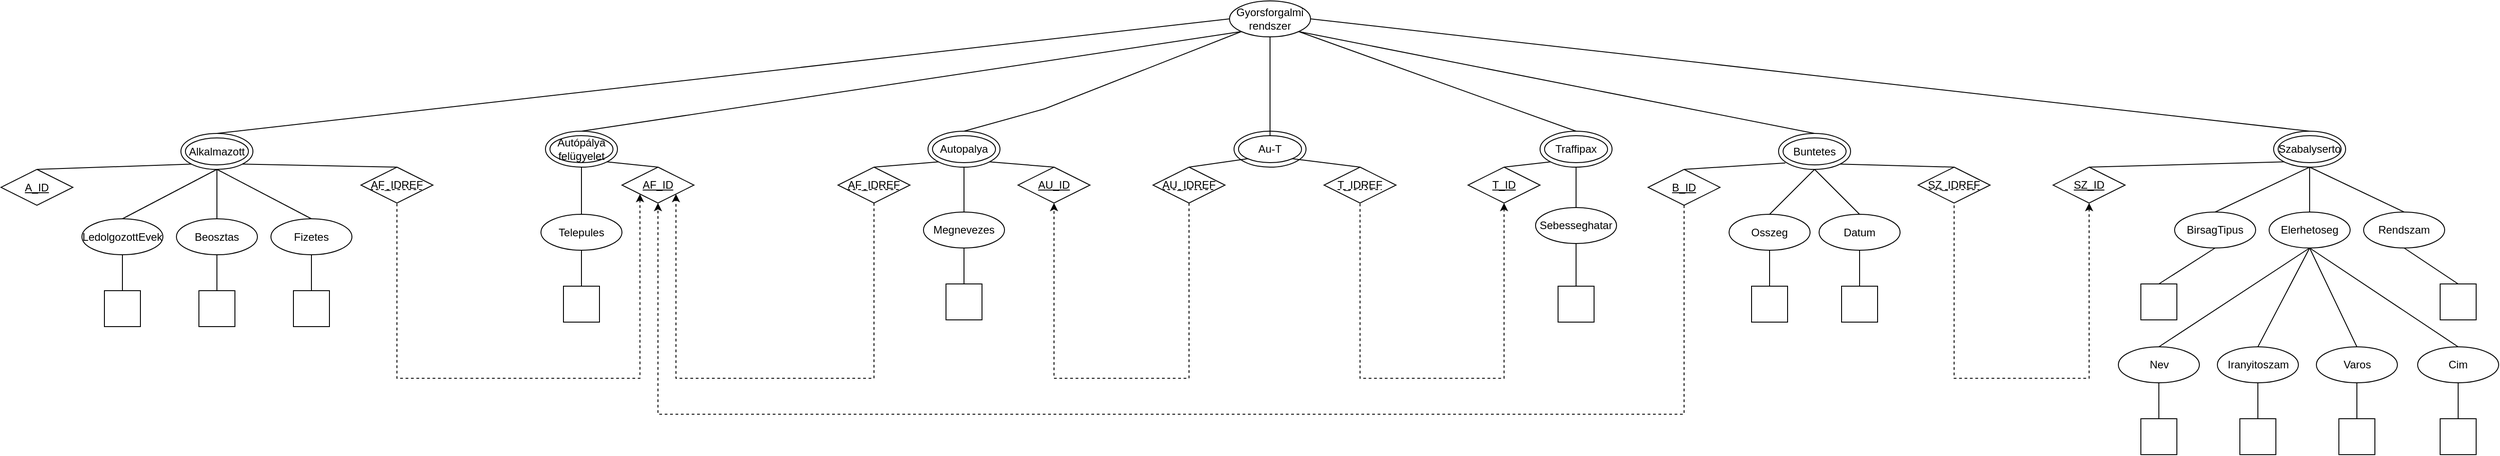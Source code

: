 <mxfile version="20.5.3" type="device"><diagram id="prjqHlVr-ai80oTajLlX" name="1 oldal"><mxGraphModel dx="1296" dy="675" grid="1" gridSize="10" guides="1" tooltips="1" connect="1" arrows="1" fold="1" page="1" pageScale="1" pageWidth="3000" pageHeight="1500" math="0" shadow="0"><root><mxCell id="0"/><mxCell id="1" parent="0"/><mxCell id="zEytXKDiiqRh7xIFr9XD-1" value="Gyorsforgalmi rendszer" style="ellipse;whiteSpace=wrap;html=1;" parent="1" vertex="1"><mxGeometry x="1465" y="20" width="90" height="40" as="geometry"/></mxCell><mxCell id="zEytXKDiiqRh7xIFr9XD-2" value="" style="ellipse;whiteSpace=wrap;html=1;" parent="1" vertex="1"><mxGeometry x="705" y="165" width="80" height="40" as="geometry"/></mxCell><mxCell id="zEytXKDiiqRh7xIFr9XD-3" value="" style="ellipse;whiteSpace=wrap;html=1;" parent="1" vertex="1"><mxGeometry x="1130" y="165" width="80" height="40" as="geometry"/></mxCell><mxCell id="zEytXKDiiqRh7xIFr9XD-4" value="" style="ellipse;whiteSpace=wrap;html=1;" parent="1" vertex="1"><mxGeometry x="1810" y="165" width="80" height="40" as="geometry"/></mxCell><mxCell id="zEytXKDiiqRh7xIFr9XD-5" value="" style="ellipse;whiteSpace=wrap;html=1;" parent="1" vertex="1"><mxGeometry x="2075" y="167.5" width="80" height="40" as="geometry"/></mxCell><mxCell id="zEytXKDiiqRh7xIFr9XD-6" value="" style="ellipse;whiteSpace=wrap;html=1;" parent="1" vertex="1"><mxGeometry x="2625" y="165" width="80" height="40" as="geometry"/></mxCell><mxCell id="zEytXKDiiqRh7xIFr9XD-7" value="" style="ellipse;whiteSpace=wrap;html=1;" parent="1" vertex="1"><mxGeometry x="300" y="167.5" width="80" height="40" as="geometry"/></mxCell><mxCell id="zEytXKDiiqRh7xIFr9XD-8" value="" style="endArrow=none;html=1;rounded=0;entryX=0;entryY=1;entryDx=0;entryDy=0;exitX=0.5;exitY=0;exitDx=0;exitDy=0;" parent="1" source="zEytXKDiiqRh7xIFr9XD-2" target="zEytXKDiiqRh7xIFr9XD-1" edge="1"><mxGeometry width="50" height="50" relative="1" as="geometry"><mxPoint x="1565" y="250" as="sourcePoint"/><mxPoint x="1615" y="200" as="targetPoint"/></mxGeometry></mxCell><mxCell id="zEytXKDiiqRh7xIFr9XD-9" value="" style="endArrow=none;html=1;rounded=0;entryX=0;entryY=1;entryDx=0;entryDy=0;exitX=0.5;exitY=0;exitDx=0;exitDy=0;" parent="1" source="zEytXKDiiqRh7xIFr9XD-3" target="zEytXKDiiqRh7xIFr9XD-1" edge="1"><mxGeometry width="50" height="50" relative="1" as="geometry"><mxPoint x="1020" y="170" as="sourcePoint"/><mxPoint x="1475" y="50.0" as="targetPoint"/><Array as="points"><mxPoint x="1260" y="140"/></Array></mxGeometry></mxCell><mxCell id="zEytXKDiiqRh7xIFr9XD-10" value="" style="endArrow=none;html=1;rounded=0;entryX=1;entryY=1;entryDx=0;entryDy=0;exitX=0.5;exitY=0;exitDx=0;exitDy=0;" parent="1" source="zEytXKDiiqRh7xIFr9XD-4" target="zEytXKDiiqRh7xIFr9XD-1" edge="1"><mxGeometry width="50" height="50" relative="1" as="geometry"><mxPoint x="1220" y="170" as="sourcePoint"/><mxPoint x="1520" y="70.0" as="targetPoint"/></mxGeometry></mxCell><mxCell id="zEytXKDiiqRh7xIFr9XD-11" value="" style="endArrow=none;html=1;rounded=0;exitX=0.5;exitY=0;exitDx=0;exitDy=0;entryX=1;entryY=1;entryDx=0;entryDy=0;" parent="1" source="zEytXKDiiqRh7xIFr9XD-5" target="zEytXKDiiqRh7xIFr9XD-1" edge="1"><mxGeometry width="50" height="50" relative="1" as="geometry"><mxPoint x="1420" y="170" as="sourcePoint"/><mxPoint x="1510" y="60" as="targetPoint"/></mxGeometry></mxCell><mxCell id="zEytXKDiiqRh7xIFr9XD-12" value="" style="endArrow=none;html=1;rounded=0;entryX=1;entryY=0.5;entryDx=0;entryDy=0;exitX=0.5;exitY=0;exitDx=0;exitDy=0;" parent="1" source="zEytXKDiiqRh7xIFr9XD-6" target="zEytXKDiiqRh7xIFr9XD-1" edge="1"><mxGeometry width="50" height="50" relative="1" as="geometry"><mxPoint x="1220" y="170" as="sourcePoint"/><mxPoint x="1488.18" y="64.142" as="targetPoint"/></mxGeometry></mxCell><mxCell id="zEytXKDiiqRh7xIFr9XD-13" value="" style="endArrow=none;html=1;rounded=0;entryX=0;entryY=0.5;entryDx=0;entryDy=0;exitX=0.5;exitY=0;exitDx=0;exitDy=0;" parent="1" source="zEytXKDiiqRh7xIFr9XD-7" target="zEytXKDiiqRh7xIFr9XD-1" edge="1"><mxGeometry width="50" height="50" relative="1" as="geometry"><mxPoint x="1020" y="170" as="sourcePoint"/><mxPoint x="1475" y="50.0" as="targetPoint"/></mxGeometry></mxCell><mxCell id="zEytXKDiiqRh7xIFr9XD-15" value="Autópálya felügyelet" style="ellipse;whiteSpace=wrap;html=1;" parent="1" vertex="1"><mxGeometry x="710" y="170" width="70" height="30" as="geometry"/></mxCell><mxCell id="zEytXKDiiqRh7xIFr9XD-16" value="Autopalya" style="ellipse;whiteSpace=wrap;html=1;" parent="1" vertex="1"><mxGeometry x="1135" y="170" width="70" height="30" as="geometry"/></mxCell><mxCell id="zEytXKDiiqRh7xIFr9XD-18" value="Traffipax" style="ellipse;whiteSpace=wrap;html=1;" parent="1" vertex="1"><mxGeometry x="1815" y="170" width="70" height="30" as="geometry"/></mxCell><mxCell id="zEytXKDiiqRh7xIFr9XD-19" value="Buntetes" style="ellipse;whiteSpace=wrap;html=1;" parent="1" vertex="1"><mxGeometry x="2080" y="172.5" width="70" height="30" as="geometry"/></mxCell><mxCell id="zEytXKDiiqRh7xIFr9XD-20" value="Szabalyserto" style="ellipse;whiteSpace=wrap;html=1;" parent="1" vertex="1"><mxGeometry x="2630" y="170" width="70" height="30" as="geometry"/></mxCell><mxCell id="zEytXKDiiqRh7xIFr9XD-21" value="Alkalmazott" style="ellipse;whiteSpace=wrap;html=1;" parent="1" vertex="1"><mxGeometry x="305" y="172.5" width="70" height="30" as="geometry"/></mxCell><mxCell id="zEytXKDiiqRh7xIFr9XD-22" value="Telepules" style="ellipse;whiteSpace=wrap;html=1;" parent="1" vertex="1"><mxGeometry x="700" y="257.5" width="90" height="40" as="geometry"/></mxCell><mxCell id="zEytXKDiiqRh7xIFr9XD-23" value="AF_ID" style="rhombus;whiteSpace=wrap;html=1;fixDash=0;container=0;dropTarget=0;collapsible=0;backgroundOutline=0;rounded=0;fontStyle=4" parent="1" vertex="1"><mxGeometry x="790" y="205" width="80" height="40" as="geometry"/></mxCell><mxCell id="zEytXKDiiqRh7xIFr9XD-27" value="BirsagTipus" style="ellipse;whiteSpace=wrap;html=1;" parent="1" vertex="1"><mxGeometry x="2515" y="255" width="90" height="40" as="geometry"/></mxCell><mxCell id="zEytXKDiiqRh7xIFr9XD-28" value="Sebesseghatar" style="ellipse;whiteSpace=wrap;html=1;" parent="1" vertex="1"><mxGeometry x="1805" y="250" width="90" height="40" as="geometry"/></mxCell><mxCell id="zEytXKDiiqRh7xIFr9XD-29" value="Megnevezes" style="ellipse;whiteSpace=wrap;html=1;" parent="1" vertex="1"><mxGeometry x="1125" y="255" width="90" height="40" as="geometry"/></mxCell><mxCell id="zEytXKDiiqRh7xIFr9XD-31" value="A_ID" style="rhombus;whiteSpace=wrap;html=1;fontStyle=4" parent="1" vertex="1"><mxGeometry x="100" y="207.5" width="80" height="40" as="geometry"/></mxCell><mxCell id="zEytXKDiiqRh7xIFr9XD-32" value="SZ_ID" style="rhombus;whiteSpace=wrap;html=1;fontStyle=4" parent="1" vertex="1"><mxGeometry x="2380" y="205" width="80" height="40" as="geometry"/></mxCell><mxCell id="zEytXKDiiqRh7xIFr9XD-33" value="B_ID" style="rhombus;whiteSpace=wrap;html=1;fontStyle=4" parent="1" vertex="1"><mxGeometry x="1930" y="207.5" width="80" height="40" as="geometry"/></mxCell><mxCell id="zEytXKDiiqRh7xIFr9XD-34" value="T_ID" style="rhombus;whiteSpace=wrap;html=1;fontStyle=4" parent="1" vertex="1"><mxGeometry x="1730" y="205" width="80" height="40" as="geometry"/></mxCell><mxCell id="zEytXKDiiqRh7xIFr9XD-35" value="AU_ID" style="rhombus;whiteSpace=wrap;html=1;fontStyle=4" parent="1" vertex="1"><mxGeometry x="1230" y="205" width="80" height="40" as="geometry"/></mxCell><mxCell id="zEytXKDiiqRh7xIFr9XD-37" value="SZ_IDREF" style="rhombus;whiteSpace=wrap;html=1;fontStyle=0" parent="1" vertex="1"><mxGeometry x="2230" y="205" width="80" height="40" as="geometry"/></mxCell><mxCell id="z7z7XxIl7QYptGjp105H-1" value="AF_IDREF" style="rhombus;whiteSpace=wrap;html=1;" parent="1" vertex="1"><mxGeometry x="1030" y="205" width="80" height="40" as="geometry"/></mxCell><mxCell id="z7z7XxIl7QYptGjp105H-3" value="Osszeg" style="ellipse;whiteSpace=wrap;html=1;" parent="1" vertex="1"><mxGeometry x="2020" y="257.5" width="90" height="40" as="geometry"/></mxCell><mxCell id="z7z7XxIl7QYptGjp105H-4" value="Beosztas" style="ellipse;whiteSpace=wrap;html=1;" parent="1" vertex="1"><mxGeometry x="295" y="262.5" width="90" height="40" as="geometry"/></mxCell><mxCell id="z7z7XxIl7QYptGjp105H-5" value="LedolgozottEvek" style="ellipse;whiteSpace=wrap;html=1;" parent="1" vertex="1"><mxGeometry x="190" y="262.5" width="90" height="40" as="geometry"/></mxCell><mxCell id="z7z7XxIl7QYptGjp105H-6" value="Fizetes" style="ellipse;whiteSpace=wrap;html=1;" parent="1" vertex="1"><mxGeometry x="400" y="262.5" width="90" height="40" as="geometry"/></mxCell><mxCell id="z7z7XxIl7QYptGjp105H-7" value="Datum" style="ellipse;whiteSpace=wrap;html=1;" parent="1" vertex="1"><mxGeometry x="2120" y="257.5" width="90" height="40" as="geometry"/></mxCell><mxCell id="z7z7XxIl7QYptGjp105H-8" value="Rendszam" style="ellipse;whiteSpace=wrap;html=1;" parent="1" vertex="1"><mxGeometry x="2725" y="255" width="90" height="40" as="geometry"/></mxCell><mxCell id="z7z7XxIl7QYptGjp105H-9" value="Elerhetoseg" style="ellipse;whiteSpace=wrap;html=1;" parent="1" vertex="1"><mxGeometry x="2620" y="255" width="90" height="40" as="geometry"/></mxCell><mxCell id="z7z7XxIl7QYptGjp105H-10" value="" style="endArrow=none;html=1;rounded=0;comic=0;sketch=0;strokeColor=default;jumpStyle=none;entryX=0.5;entryY=1;entryDx=0;entryDy=0;exitX=0.5;exitY=0;exitDx=0;exitDy=0;" parent="1" source="zEytXKDiiqRh7xIFr9XD-22" target="zEytXKDiiqRh7xIFr9XD-2" edge="1"><mxGeometry width="50" height="50" relative="1" as="geometry"><mxPoint x="1465" y="497.5" as="sourcePoint"/><mxPoint x="1515" y="447.5" as="targetPoint"/></mxGeometry></mxCell><mxCell id="z7z7XxIl7QYptGjp105H-11" value="" style="endArrow=none;html=1;rounded=0;comic=0;sketch=0;strokeColor=default;jumpStyle=none;entryX=0.5;entryY=1;entryDx=0;entryDy=0;exitX=0.5;exitY=0;exitDx=0;exitDy=0;" parent="1" source="zEytXKDiiqRh7xIFr9XD-29" target="zEytXKDiiqRh7xIFr9XD-3" edge="1"><mxGeometry width="50" height="50" relative="1" as="geometry"><mxPoint x="1570" y="495" as="sourcePoint"/><mxPoint x="1620" y="445" as="targetPoint"/></mxGeometry></mxCell><mxCell id="z7z7XxIl7QYptGjp105H-12" value="" style="endArrow=none;html=1;rounded=0;comic=0;sketch=0;strokeColor=default;jumpStyle=none;entryX=0.5;entryY=1;entryDx=0;entryDy=0;exitX=0.5;exitY=0;exitDx=0;exitDy=0;" parent="1" source="zEytXKDiiqRh7xIFr9XD-28" target="zEytXKDiiqRh7xIFr9XD-4" edge="1"><mxGeometry width="50" height="50" relative="1" as="geometry"><mxPoint x="1965" y="490" as="sourcePoint"/><mxPoint x="2015" y="440" as="targetPoint"/></mxGeometry></mxCell><mxCell id="z7z7XxIl7QYptGjp105H-13" value="" style="endArrow=none;html=1;rounded=0;comic=0;sketch=0;strokeColor=default;jumpStyle=none;entryX=0.5;entryY=1;entryDx=0;entryDy=0;exitX=0.5;exitY=0;exitDx=0;exitDy=0;" parent="1" source="z7z7XxIl7QYptGjp105H-3" target="zEytXKDiiqRh7xIFr9XD-5" edge="1"><mxGeometry width="50" height="50" relative="1" as="geometry"><mxPoint x="1925" y="297.5" as="sourcePoint"/><mxPoint x="1920" y="217.5" as="targetPoint"/></mxGeometry></mxCell><mxCell id="z7z7XxIl7QYptGjp105H-14" value="" style="endArrow=none;html=1;rounded=0;comic=0;sketch=0;strokeColor=default;jumpStyle=none;exitX=0.5;exitY=0;exitDx=0;exitDy=0;entryX=0.5;entryY=1;entryDx=0;entryDy=0;" parent="1" source="z7z7XxIl7QYptGjp105H-7" target="zEytXKDiiqRh7xIFr9XD-5" edge="1"><mxGeometry width="50" height="50" relative="1" as="geometry"><mxPoint x="1935" y="307.5" as="sourcePoint"/><mxPoint x="2110" y="257.5" as="targetPoint"/></mxGeometry></mxCell><mxCell id="z7z7XxIl7QYptGjp105H-15" value="" style="endArrow=none;html=1;rounded=0;comic=0;sketch=0;strokeColor=default;jumpStyle=none;exitX=0.5;exitY=0;exitDx=0;exitDy=0;entryX=0.5;entryY=1;entryDx=0;entryDy=0;" parent="1" source="zEytXKDiiqRh7xIFr9XD-27" target="zEytXKDiiqRh7xIFr9XD-6" edge="1"><mxGeometry width="50" height="50" relative="1" as="geometry"><mxPoint x="2410" y="295" as="sourcePoint"/><mxPoint x="2345" y="215" as="targetPoint"/></mxGeometry></mxCell><mxCell id="z7z7XxIl7QYptGjp105H-16" value="" style="endArrow=none;html=1;rounded=0;comic=0;sketch=0;strokeColor=default;jumpStyle=none;exitX=0.5;exitY=0;exitDx=0;exitDy=0;entryX=0.5;entryY=1;entryDx=0;entryDy=0;" parent="1" source="z7z7XxIl7QYptGjp105H-8" target="zEytXKDiiqRh7xIFr9XD-6" edge="1"><mxGeometry width="50" height="50" relative="1" as="geometry"><mxPoint x="2420" y="305" as="sourcePoint"/><mxPoint x="2545" y="245" as="targetPoint"/></mxGeometry></mxCell><mxCell id="z7z7XxIl7QYptGjp105H-17" value="" style="endArrow=none;html=1;rounded=0;comic=0;sketch=0;strokeColor=default;jumpStyle=none;exitX=0.5;exitY=0;exitDx=0;exitDy=0;entryX=0.5;entryY=1;entryDx=0;entryDy=0;" parent="1" source="z7z7XxIl7QYptGjp105H-9" target="zEytXKDiiqRh7xIFr9XD-6" edge="1"><mxGeometry width="50" height="50" relative="1" as="geometry"><mxPoint x="2670" y="295" as="sourcePoint"/><mxPoint x="2545" y="215" as="targetPoint"/></mxGeometry></mxCell><mxCell id="z7z7XxIl7QYptGjp105H-18" value="" style="endArrow=none;html=1;rounded=0;comic=0;sketch=0;strokeColor=default;jumpStyle=none;exitX=0.5;exitY=0;exitDx=0;exitDy=0;entryX=0.5;entryY=1;entryDx=0;entryDy=0;" parent="1" source="z7z7XxIl7QYptGjp105H-4" target="zEytXKDiiqRh7xIFr9XD-7" edge="1"><mxGeometry width="50" height="50" relative="1" as="geometry"><mxPoint x="-185" y="302.5" as="sourcePoint"/><mxPoint x="-160" y="222.5" as="targetPoint"/></mxGeometry></mxCell><mxCell id="z7z7XxIl7QYptGjp105H-19" value="" style="endArrow=none;html=1;rounded=0;comic=0;sketch=0;strokeColor=default;jumpStyle=none;exitX=0.5;exitY=0;exitDx=0;exitDy=0;entryX=0.5;entryY=1;entryDx=0;entryDy=0;" parent="1" source="z7z7XxIl7QYptGjp105H-5" target="zEytXKDiiqRh7xIFr9XD-7" edge="1"><mxGeometry width="50" height="50" relative="1" as="geometry"><mxPoint x="-175" y="312.5" as="sourcePoint"/><mxPoint x="-150" y="232.5" as="targetPoint"/></mxGeometry></mxCell><mxCell id="z7z7XxIl7QYptGjp105H-20" value="" style="endArrow=none;html=1;rounded=0;comic=0;sketch=0;strokeColor=default;jumpStyle=none;exitX=0.5;exitY=0;exitDx=0;exitDy=0;entryX=0.5;entryY=1;entryDx=0;entryDy=0;" parent="1" source="z7z7XxIl7QYptGjp105H-6" target="zEytXKDiiqRh7xIFr9XD-7" edge="1"><mxGeometry width="50" height="50" relative="1" as="geometry"><mxPoint x="-165" y="322.5" as="sourcePoint"/><mxPoint x="370" y="132.5" as="targetPoint"/></mxGeometry></mxCell><mxCell id="z7z7XxIl7QYptGjp105H-21" value="Nev" style="ellipse;whiteSpace=wrap;html=1;" parent="1" vertex="1"><mxGeometry x="2452.5" y="405" width="90" height="40" as="geometry"/></mxCell><mxCell id="z7z7XxIl7QYptGjp105H-22" value="Iranyitoszam" style="ellipse;whiteSpace=wrap;html=1;" parent="1" vertex="1"><mxGeometry x="2562.5" y="405" width="90" height="40" as="geometry"/></mxCell><mxCell id="z7z7XxIl7QYptGjp105H-23" value="Varos" style="ellipse;whiteSpace=wrap;html=1;" parent="1" vertex="1"><mxGeometry x="2672.5" y="405" width="90" height="40" as="geometry"/></mxCell><mxCell id="z7z7XxIl7QYptGjp105H-24" value="Cim" style="ellipse;whiteSpace=wrap;html=1;" parent="1" vertex="1"><mxGeometry x="2785" y="405" width="90" height="40" as="geometry"/></mxCell><mxCell id="z7z7XxIl7QYptGjp105H-25" value="" style="endArrow=none;html=1;rounded=0;comic=0;sketch=0;strokeColor=default;jumpStyle=none;entryX=0.5;entryY=1;entryDx=0;entryDy=0;exitX=0.5;exitY=0;exitDx=0;exitDy=0;" parent="1" source="z7z7XxIl7QYptGjp105H-21" target="z7z7XxIl7QYptGjp105H-9" edge="1"><mxGeometry width="50" height="50" relative="1" as="geometry"><mxPoint x="2115" y="595" as="sourcePoint"/><mxPoint x="2165" y="545" as="targetPoint"/></mxGeometry></mxCell><mxCell id="z7z7XxIl7QYptGjp105H-26" value="" style="endArrow=none;html=1;rounded=0;comic=0;sketch=0;strokeColor=default;jumpStyle=none;exitX=0.5;exitY=0;exitDx=0;exitDy=0;entryX=0.5;entryY=1;entryDx=0;entryDy=0;" parent="1" source="z7z7XxIl7QYptGjp105H-22" target="z7z7XxIl7QYptGjp105H-9" edge="1"><mxGeometry width="50" height="50" relative="1" as="geometry"><mxPoint x="2470" y="545" as="sourcePoint"/><mxPoint x="2685" y="495" as="targetPoint"/></mxGeometry></mxCell><mxCell id="z7z7XxIl7QYptGjp105H-27" value="" style="endArrow=none;html=1;rounded=0;comic=0;sketch=0;strokeColor=default;jumpStyle=none;exitX=0.5;exitY=0;exitDx=0;exitDy=0;entryX=0.5;entryY=1;entryDx=0;entryDy=0;" parent="1" source="z7z7XxIl7QYptGjp105H-23" target="z7z7XxIl7QYptGjp105H-9" edge="1"><mxGeometry width="50" height="50" relative="1" as="geometry"><mxPoint x="2640" y="555" as="sourcePoint"/><mxPoint x="2735" y="435" as="targetPoint"/></mxGeometry></mxCell><mxCell id="z7z7XxIl7QYptGjp105H-28" value="" style="endArrow=none;html=1;rounded=0;comic=0;sketch=0;strokeColor=default;jumpStyle=none;exitX=0.5;exitY=0;exitDx=0;exitDy=0;entryX=0.5;entryY=1;entryDx=0;entryDy=0;" parent="1" source="z7z7XxIl7QYptGjp105H-24" target="z7z7XxIl7QYptGjp105H-9" edge="1"><mxGeometry width="50" height="50" relative="1" as="geometry"><mxPoint x="2850" y="355" as="sourcePoint"/><mxPoint x="2735" y="475" as="targetPoint"/></mxGeometry></mxCell><mxCell id="z7z7XxIl7QYptGjp105H-29" value="" style="endArrow=none;html=1;rounded=0;comic=0;sketch=0;strokeColor=default;jumpStyle=none;exitX=0.5;exitY=0;exitDx=0;exitDy=0;entryX=1;entryY=1;entryDx=0;entryDy=0;" parent="1" source="zEytXKDiiqRh7xIFr9XD-23" target="zEytXKDiiqRh7xIFr9XD-2" edge="1"><mxGeometry width="50" height="50" relative="1" as="geometry"><mxPoint x="910" y="297.5" as="sourcePoint"/><mxPoint x="1015" y="257.5" as="targetPoint"/></mxGeometry></mxCell><mxCell id="z7z7XxIl7QYptGjp105H-30" value="" style="endArrow=none;html=1;rounded=0;comic=0;sketch=0;strokeColor=default;jumpStyle=none;exitX=0.5;exitY=0;exitDx=0;exitDy=0;entryX=1;entryY=1;entryDx=0;entryDy=0;" parent="1" source="zEytXKDiiqRh7xIFr9XD-35" target="zEytXKDiiqRh7xIFr9XD-3" edge="1"><mxGeometry width="50" height="50" relative="1" as="geometry"><mxPoint x="1180" y="225" as="sourcePoint"/><mxPoint x="1140" y="225" as="targetPoint"/></mxGeometry></mxCell><mxCell id="z7z7XxIl7QYptGjp105H-31" value="" style="endArrow=none;html=1;rounded=0;comic=0;sketch=0;strokeColor=default;jumpStyle=none;entryX=0;entryY=1;entryDx=0;entryDy=0;exitX=0.5;exitY=0;exitDx=0;exitDy=0;" parent="1" source="zEytXKDiiqRh7xIFr9XD-34" target="zEytXKDiiqRh7xIFr9XD-4" edge="1"><mxGeometry width="50" height="50" relative="1" as="geometry"><mxPoint x="1815" y="170" as="sourcePoint"/><mxPoint x="1735" y="210" as="targetPoint"/></mxGeometry></mxCell><mxCell id="z7z7XxIl7QYptGjp105H-32" value="" style="endArrow=none;html=1;rounded=0;comic=0;sketch=0;strokeColor=default;jumpStyle=none;exitX=0.5;exitY=0;exitDx=0;exitDy=0;entryX=0.037;entryY=0.931;entryDx=0;entryDy=0;entryPerimeter=0;" parent="1" source="zEytXKDiiqRh7xIFr9XD-33" target="zEytXKDiiqRh7xIFr9XD-19" edge="1"><mxGeometry width="50" height="50" relative="1" as="geometry"><mxPoint x="1580" y="237.5" as="sourcePoint"/><mxPoint x="1730" y="227.5" as="targetPoint"/></mxGeometry></mxCell><mxCell id="z7z7XxIl7QYptGjp105H-33" value="" style="endArrow=none;html=1;rounded=0;comic=0;sketch=0;strokeColor=default;jumpStyle=none;exitX=0.5;exitY=0;exitDx=0;exitDy=0;entryX=0;entryY=1;entryDx=0;entryDy=0;" parent="1" source="zEytXKDiiqRh7xIFr9XD-32" target="zEytXKDiiqRh7xIFr9XD-6" edge="1"><mxGeometry width="50" height="50" relative="1" as="geometry"><mxPoint x="2535" y="205" as="sourcePoint"/><mxPoint x="2345" y="210" as="targetPoint"/></mxGeometry></mxCell><mxCell id="z7z7XxIl7QYptGjp105H-34" value="" style="endArrow=none;html=1;rounded=0;comic=0;sketch=0;strokeColor=default;jumpStyle=none;exitX=0.5;exitY=0;exitDx=0;exitDy=0;entryX=0;entryY=1;entryDx=0;entryDy=0;" parent="1" source="zEytXKDiiqRh7xIFr9XD-31" target="zEytXKDiiqRh7xIFr9XD-7" edge="1"><mxGeometry width="50" height="50" relative="1" as="geometry"><mxPoint x="270" y="222.5" as="sourcePoint"/><mxPoint x="150" y="222.5" as="targetPoint"/></mxGeometry></mxCell><mxCell id="z7z7XxIl7QYptGjp105H-37" value="AF_IDREF" style="rhombus;whiteSpace=wrap;html=1;" parent="1" vertex="1"><mxGeometry x="500" y="205" width="80" height="40" as="geometry"/></mxCell><mxCell id="z7z7XxIl7QYptGjp105H-39" value="" style="endArrow=none;html=1;rounded=0;comic=0;sketch=0;strokeColor=default;jumpStyle=none;entryX=0.5;entryY=0;entryDx=0;entryDy=0;exitX=0;exitY=1;exitDx=0;exitDy=0;" parent="1" source="zEytXKDiiqRh7xIFr9XD-3" target="z7z7XxIl7QYptGjp105H-1" edge="1"><mxGeometry width="50" height="50" relative="1" as="geometry"><mxPoint x="1150" y="225" as="sourcePoint"/><mxPoint x="1180" y="215" as="targetPoint"/></mxGeometry></mxCell><mxCell id="z7z7XxIl7QYptGjp105H-40" value="" style="endArrow=none;html=1;rounded=0;comic=0;sketch=0;strokeColor=default;jumpStyle=none;entryX=1;entryY=1;entryDx=0;entryDy=0;exitX=0.5;exitY=0;exitDx=0;exitDy=0;" parent="1" source="z7z7XxIl7QYptGjp105H-37" target="zEytXKDiiqRh7xIFr9XD-7" edge="1"><mxGeometry width="50" height="50" relative="1" as="geometry"><mxPoint x="390" y="362.5" as="sourcePoint"/><mxPoint x="-770" y="372.5" as="targetPoint"/></mxGeometry></mxCell><mxCell id="z7z7XxIl7QYptGjp105H-41" value="" style="endArrow=none;html=1;rounded=0;comic=0;sketch=0;strokeColor=default;jumpStyle=none;exitX=1;exitY=1;exitDx=0;exitDy=0;entryX=0.5;entryY=0;entryDx=0;entryDy=0;" parent="1" source="zEytXKDiiqRh7xIFr9XD-5" target="zEytXKDiiqRh7xIFr9XD-37" edge="1"><mxGeometry width="50" height="50" relative="1" as="geometry"><mxPoint x="2025" y="217.5" as="sourcePoint"/><mxPoint x="2125" y="217.5" as="targetPoint"/></mxGeometry></mxCell><mxCell id="z7z7XxIl7QYptGjp105H-43" value="" style="endArrow=none;dashed=1;html=1;rounded=0;comic=0;sketch=0;strokeColor=default;jumpStyle=none;entryX=0.5;entryY=1;entryDx=0;entryDy=0;exitX=0.5;exitY=1;exitDx=0;exitDy=0;startArrow=classic;startFill=1;" parent="1" source="zEytXKDiiqRh7xIFr9XD-32" target="zEytXKDiiqRh7xIFr9XD-37" edge="1"><mxGeometry width="50" height="50" relative="1" as="geometry"><mxPoint x="2535" y="265" as="sourcePoint"/><mxPoint x="2370" y="225" as="targetPoint"/><Array as="points"><mxPoint x="2420" y="440"/><mxPoint x="2270" y="440"/></Array></mxGeometry></mxCell><mxCell id="z7z7XxIl7QYptGjp105H-44" value="" style="endArrow=classic;dashed=1;html=1;rounded=0;comic=0;sketch=0;strokeColor=default;jumpStyle=none;entryX=1;entryY=1;entryDx=0;entryDy=0;exitX=0.5;exitY=1;exitDx=0;exitDy=0;startArrow=none;startFill=0;endFill=1;" parent="1" source="z7z7XxIl7QYptGjp105H-1" target="zEytXKDiiqRh7xIFr9XD-23" edge="1"><mxGeometry width="50" height="50" relative="1" as="geometry"><mxPoint x="930" y="227.5" as="sourcePoint"/><mxPoint x="820" y="246.5" as="targetPoint"/><Array as="points"><mxPoint x="1070" y="440"/><mxPoint x="850" y="440"/></Array></mxGeometry></mxCell><mxCell id="z7z7XxIl7QYptGjp105H-52" value="" style="endArrow=none;dashed=1;html=1;strokeWidth=1;rounded=0;comic=0;sketch=0;strokeColor=default;jumpStyle=none;entryX=0.5;entryY=1;entryDx=0;entryDy=0;exitX=0;exitY=1;exitDx=0;exitDy=0;endFill=0;startArrow=classic;startFill=1;" parent="1" source="zEytXKDiiqRh7xIFr9XD-23" target="z7z7XxIl7QYptGjp105H-37" edge="1"><mxGeometry width="50" height="50" relative="1" as="geometry"><mxPoint x="900" y="275" as="sourcePoint"/><mxPoint x="1390" y="185" as="targetPoint"/><Array as="points"><mxPoint x="810" y="440"/><mxPoint x="540" y="440"/></Array></mxGeometry></mxCell><mxCell id="amMqIDS0P1vPropL2zE_-1" value="" style="endArrow=none;html=1;rounded=0;entryX=0.5;entryY=1;entryDx=0;entryDy=0;exitX=0.5;exitY=0;exitDx=0;exitDy=0;" parent="1" source="amMqIDS0P1vPropL2zE_-2" target="z7z7XxIl7QYptGjp105H-5" edge="1"><mxGeometry width="50" height="50" relative="1" as="geometry"><mxPoint x="210" y="322.5" as="sourcePoint"/><mxPoint x="240" y="312.5" as="targetPoint"/></mxGeometry></mxCell><mxCell id="amMqIDS0P1vPropL2zE_-2" value="" style="whiteSpace=wrap;html=1;aspect=fixed;" parent="1" vertex="1"><mxGeometry x="215" y="342.5" width="40" height="40" as="geometry"/></mxCell><mxCell id="amMqIDS0P1vPropL2zE_-5" value="" style="endArrow=none;html=1;rounded=0;entryX=0.5;entryY=1;entryDx=0;entryDy=0;exitX=0.5;exitY=0;exitDx=0;exitDy=0;" parent="1" source="amMqIDS0P1vPropL2zE_-6" edge="1"><mxGeometry width="50" height="50" relative="1" as="geometry"><mxPoint x="315" y="322.5" as="sourcePoint"/><mxPoint x="340" y="302.5" as="targetPoint"/></mxGeometry></mxCell><mxCell id="amMqIDS0P1vPropL2zE_-6" value="" style="whiteSpace=wrap;html=1;aspect=fixed;" parent="1" vertex="1"><mxGeometry x="320" y="342.5" width="40" height="40" as="geometry"/></mxCell><mxCell id="amMqIDS0P1vPropL2zE_-7" value="" style="endArrow=none;html=1;rounded=0;entryX=0.5;entryY=1;entryDx=0;entryDy=0;exitX=0.5;exitY=0;exitDx=0;exitDy=0;" parent="1" source="amMqIDS0P1vPropL2zE_-8" target="z7z7XxIl7QYptGjp105H-6" edge="1"><mxGeometry width="50" height="50" relative="1" as="geometry"><mxPoint x="415" y="332.5" as="sourcePoint"/><mxPoint x="440" y="312.5" as="targetPoint"/></mxGeometry></mxCell><mxCell id="amMqIDS0P1vPropL2zE_-8" value="" style="whiteSpace=wrap;html=1;aspect=fixed;" parent="1" vertex="1"><mxGeometry x="425" y="342.5" width="40" height="40" as="geometry"/></mxCell><mxCell id="amMqIDS0P1vPropL2zE_-9" value="" style="endArrow=none;html=1;rounded=0;entryX=0.5;entryY=1;entryDx=0;entryDy=0;exitX=0.5;exitY=0;exitDx=0;exitDy=0;" parent="1" source="amMqIDS0P1vPropL2zE_-10" target="zEytXKDiiqRh7xIFr9XD-22" edge="1"><mxGeometry width="50" height="50" relative="1" as="geometry"><mxPoint x="715" y="337.5" as="sourcePoint"/><mxPoint x="740" y="317.5" as="targetPoint"/></mxGeometry></mxCell><mxCell id="amMqIDS0P1vPropL2zE_-10" value="" style="whiteSpace=wrap;html=1;aspect=fixed;" parent="1" vertex="1"><mxGeometry x="725" y="337.5" width="40" height="40" as="geometry"/></mxCell><mxCell id="amMqIDS0P1vPropL2zE_-11" value="" style="endArrow=none;html=1;rounded=0;entryX=0.5;entryY=1;entryDx=0;entryDy=0;exitX=0.5;exitY=0;exitDx=0;exitDy=0;" parent="1" source="amMqIDS0P1vPropL2zE_-12" target="zEytXKDiiqRh7xIFr9XD-29" edge="1"><mxGeometry width="50" height="50" relative="1" as="geometry"><mxPoint x="1055" y="355" as="sourcePoint"/><mxPoint x="1080" y="335" as="targetPoint"/></mxGeometry></mxCell><mxCell id="amMqIDS0P1vPropL2zE_-12" value="" style="whiteSpace=wrap;html=1;aspect=fixed;" parent="1" vertex="1"><mxGeometry x="1150" y="335" width="40" height="40" as="geometry"/></mxCell><mxCell id="amMqIDS0P1vPropL2zE_-15" value="" style="endArrow=none;html=1;rounded=0;entryX=0.5;entryY=1;entryDx=0;entryDy=0;exitX=0.5;exitY=0;exitDx=0;exitDy=0;" parent="1" source="amMqIDS0P1vPropL2zE_-16" target="zEytXKDiiqRh7xIFr9XD-28" edge="1"><mxGeometry width="50" height="50" relative="1" as="geometry"><mxPoint x="1840" y="407.5" as="sourcePoint"/><mxPoint x="1865" y="387.5" as="targetPoint"/></mxGeometry></mxCell><mxCell id="amMqIDS0P1vPropL2zE_-16" value="" style="whiteSpace=wrap;html=1;aspect=fixed;" parent="1" vertex="1"><mxGeometry x="1830" y="337.5" width="40" height="40" as="geometry"/></mxCell><mxCell id="amMqIDS0P1vPropL2zE_-17" value="" style="endArrow=none;html=1;rounded=0;entryX=0.5;entryY=1;entryDx=0;entryDy=0;exitX=0.5;exitY=0;exitDx=0;exitDy=0;" parent="1" source="amMqIDS0P1vPropL2zE_-18" target="z7z7XxIl7QYptGjp105H-3" edge="1"><mxGeometry width="50" height="50" relative="1" as="geometry"><mxPoint x="2015" y="357.5" as="sourcePoint"/><mxPoint x="2040" y="337.5" as="targetPoint"/></mxGeometry></mxCell><mxCell id="amMqIDS0P1vPropL2zE_-18" value="" style="whiteSpace=wrap;html=1;aspect=fixed;" parent="1" vertex="1"><mxGeometry x="2045" y="337.5" width="40" height="40" as="geometry"/></mxCell><mxCell id="amMqIDS0P1vPropL2zE_-19" value="" style="endArrow=none;html=1;rounded=0;entryX=0.5;entryY=1;entryDx=0;entryDy=0;exitX=0.5;exitY=0;exitDx=0;exitDy=0;" parent="1" source="amMqIDS0P1vPropL2zE_-20" target="z7z7XxIl7QYptGjp105H-7" edge="1"><mxGeometry width="50" height="50" relative="1" as="geometry"><mxPoint x="2140" y="347.5" as="sourcePoint"/><mxPoint x="2165" y="327.5" as="targetPoint"/></mxGeometry></mxCell><mxCell id="amMqIDS0P1vPropL2zE_-20" value="" style="whiteSpace=wrap;html=1;aspect=fixed;" parent="1" vertex="1"><mxGeometry x="2145" y="337.5" width="40" height="40" as="geometry"/></mxCell><mxCell id="amMqIDS0P1vPropL2zE_-21" value="" style="endArrow=none;html=1;rounded=0;entryX=0.5;entryY=1;entryDx=0;entryDy=0;exitX=0.5;exitY=0;exitDx=0;exitDy=0;" parent="1" source="amMqIDS0P1vPropL2zE_-22" target="z7z7XxIl7QYptGjp105H-21" edge="1"><mxGeometry width="50" height="50" relative="1" as="geometry"><mxPoint x="2460" y="465" as="sourcePoint"/><mxPoint x="2485" y="445" as="targetPoint"/></mxGeometry></mxCell><mxCell id="amMqIDS0P1vPropL2zE_-22" value="" style="whiteSpace=wrap;html=1;aspect=fixed;" parent="1" vertex="1"><mxGeometry x="2477.5" y="485" width="40" height="40" as="geometry"/></mxCell><mxCell id="amMqIDS0P1vPropL2zE_-23" value="" style="endArrow=none;html=1;rounded=0;entryX=0.5;entryY=1;entryDx=0;entryDy=0;exitX=0.5;exitY=0;exitDx=0;exitDy=0;" parent="1" source="amMqIDS0P1vPropL2zE_-24" target="z7z7XxIl7QYptGjp105H-22" edge="1"><mxGeometry width="50" height="50" relative="1" as="geometry"><mxPoint x="2585" y="465" as="sourcePoint"/><mxPoint x="2610" y="445" as="targetPoint"/></mxGeometry></mxCell><mxCell id="amMqIDS0P1vPropL2zE_-24" value="" style="whiteSpace=wrap;html=1;aspect=fixed;" parent="1" vertex="1"><mxGeometry x="2587.5" y="485" width="40" height="40" as="geometry"/></mxCell><mxCell id="amMqIDS0P1vPropL2zE_-25" value="" style="endArrow=none;html=1;rounded=0;entryX=0.5;entryY=1;entryDx=0;entryDy=0;exitX=0.5;exitY=0;exitDx=0;exitDy=0;" parent="1" source="amMqIDS0P1vPropL2zE_-26" target="z7z7XxIl7QYptGjp105H-23" edge="1"><mxGeometry width="50" height="50" relative="1" as="geometry"><mxPoint x="2720" y="455" as="sourcePoint"/><mxPoint x="2745" y="435" as="targetPoint"/></mxGeometry></mxCell><mxCell id="amMqIDS0P1vPropL2zE_-26" value="" style="whiteSpace=wrap;html=1;aspect=fixed;" parent="1" vertex="1"><mxGeometry x="2697.5" y="485" width="40" height="40" as="geometry"/></mxCell><mxCell id="amMqIDS0P1vPropL2zE_-27" value="" style="endArrow=none;html=1;rounded=0;entryX=0.5;entryY=1;entryDx=0;entryDy=0;exitX=0.5;exitY=0;exitDx=0;exitDy=0;" parent="1" source="amMqIDS0P1vPropL2zE_-28" target="z7z7XxIl7QYptGjp105H-24" edge="1"><mxGeometry width="50" height="50" relative="1" as="geometry"><mxPoint x="2840" y="445" as="sourcePoint"/><mxPoint x="2865" y="425" as="targetPoint"/></mxGeometry></mxCell><mxCell id="amMqIDS0P1vPropL2zE_-28" value="" style="whiteSpace=wrap;html=1;aspect=fixed;" parent="1" vertex="1"><mxGeometry x="2810" y="485" width="40" height="40" as="geometry"/></mxCell><mxCell id="amMqIDS0P1vPropL2zE_-33" value="" style="endArrow=none;html=1;rounded=0;entryX=0.5;entryY=1;entryDx=0;entryDy=0;exitX=0.5;exitY=0;exitDx=0;exitDy=0;" parent="1" source="amMqIDS0P1vPropL2zE_-34" target="zEytXKDiiqRh7xIFr9XD-27" edge="1"><mxGeometry width="50" height="50" relative="1" as="geometry"><mxPoint x="2525" y="385" as="sourcePoint"/><mxPoint x="2575" y="325" as="targetPoint"/></mxGeometry></mxCell><mxCell id="amMqIDS0P1vPropL2zE_-34" value="" style="whiteSpace=wrap;html=1;aspect=fixed;" parent="1" vertex="1"><mxGeometry x="2477.5" y="335" width="40" height="40" as="geometry"/></mxCell><mxCell id="amMqIDS0P1vPropL2zE_-35" value="" style="endArrow=none;html=1;rounded=0;entryX=0.5;entryY=1;entryDx=0;entryDy=0;exitX=0.5;exitY=0;exitDx=0;exitDy=0;" parent="1" source="amMqIDS0P1vPropL2zE_-36" target="z7z7XxIl7QYptGjp105H-8" edge="1"><mxGeometry width="50" height="50" relative="1" as="geometry"><mxPoint x="2650" y="375" as="sourcePoint"/><mxPoint x="2675" y="325" as="targetPoint"/></mxGeometry></mxCell><mxCell id="amMqIDS0P1vPropL2zE_-36" value="" style="whiteSpace=wrap;html=1;aspect=fixed;" parent="1" vertex="1"><mxGeometry x="2810" y="335" width="40" height="40" as="geometry"/></mxCell><mxCell id="amMqIDS0P1vPropL2zE_-37" value="" style="ellipse;whiteSpace=wrap;html=1;" parent="1" vertex="1"><mxGeometry x="1470" y="165" width="80" height="40" as="geometry"/></mxCell><mxCell id="amMqIDS0P1vPropL2zE_-38" value="Au-T" style="ellipse;whiteSpace=wrap;html=1;" parent="1" vertex="1"><mxGeometry x="1475" y="170" width="70" height="30" as="geometry"/></mxCell><mxCell id="amMqIDS0P1vPropL2zE_-39" value="T_IDREF" style="rhombus;whiteSpace=wrap;html=1;" parent="1" vertex="1"><mxGeometry x="1570" y="205" width="80" height="40" as="geometry"/></mxCell><mxCell id="amMqIDS0P1vPropL2zE_-40" value="AU_IDREF" style="rhombus;whiteSpace=wrap;html=1;" parent="1" vertex="1"><mxGeometry x="1380" y="205" width="80" height="40" as="geometry"/></mxCell><mxCell id="amMqIDS0P1vPropL2zE_-41" value="" style="endArrow=none;html=1;rounded=0;entryX=1;entryY=1;entryDx=0;entryDy=0;exitX=0.5;exitY=0;exitDx=0;exitDy=0;" parent="1" source="amMqIDS0P1vPropL2zE_-39" target="amMqIDS0P1vPropL2zE_-38" edge="1"><mxGeometry width="50" height="50" relative="1" as="geometry"><mxPoint x="1380" y="472.5" as="sourcePoint"/><mxPoint x="1430" y="422.5" as="targetPoint"/></mxGeometry></mxCell><mxCell id="amMqIDS0P1vPropL2zE_-42" value="" style="endArrow=none;html=1;rounded=0;entryX=0;entryY=1;entryDx=0;entryDy=0;exitX=0.5;exitY=0;exitDx=0;exitDy=0;" parent="1" source="amMqIDS0P1vPropL2zE_-40" target="amMqIDS0P1vPropL2zE_-38" edge="1"><mxGeometry width="50" height="50" relative="1" as="geometry"><mxPoint x="1380" y="472.5" as="sourcePoint"/><mxPoint x="1430" y="422.5" as="targetPoint"/></mxGeometry></mxCell><mxCell id="amMqIDS0P1vPropL2zE_-43" value="" style="endArrow=none;html=1;rounded=0;entryX=0.5;entryY=1;entryDx=0;entryDy=0;exitX=0.5;exitY=0;exitDx=0;exitDy=0;" parent="1" source="amMqIDS0P1vPropL2zE_-38" target="zEytXKDiiqRh7xIFr9XD-1" edge="1"><mxGeometry width="50" height="50" relative="1" as="geometry"><mxPoint x="1380" y="470" as="sourcePoint"/><mxPoint x="1430" y="420" as="targetPoint"/></mxGeometry></mxCell><mxCell id="amMqIDS0P1vPropL2zE_-45" value="" style="endArrow=classic;dashed=1;html=1;rounded=0;comic=0;sketch=0;strokeColor=default;jumpStyle=none;exitX=0.5;exitY=1;exitDx=0;exitDy=0;entryX=0.5;entryY=1;entryDx=0;entryDy=0;endFill=1;" parent="1" source="amMqIDS0P1vPropL2zE_-40" target="zEytXKDiiqRh7xIFr9XD-35" edge="1"><mxGeometry width="50" height="50" relative="1" as="geometry"><mxPoint x="1360" y="310" as="sourcePoint"/><mxPoint x="1240" y="270" as="targetPoint"/><Array as="points"><mxPoint x="1420" y="440"/><mxPoint x="1270" y="440"/></Array></mxGeometry></mxCell><mxCell id="amMqIDS0P1vPropL2zE_-46" value="" style="endArrow=none;dashed=1;html=1;rounded=0;comic=0;sketch=0;strokeColor=default;jumpStyle=none;exitX=0.5;exitY=1;exitDx=0;exitDy=0;entryX=0.5;entryY=1;entryDx=0;entryDy=0;startArrow=classic;startFill=1;" parent="1" source="zEytXKDiiqRh7xIFr9XD-34" target="amMqIDS0P1vPropL2zE_-39" edge="1"><mxGeometry width="50" height="50" relative="1" as="geometry"><mxPoint x="1390" y="235" as="sourcePoint"/><mxPoint x="1660" y="250" as="targetPoint"/><Array as="points"><mxPoint x="1770" y="440"/><mxPoint x="1610" y="440"/></Array></mxGeometry></mxCell><mxCell id="T3JTJLhKnuwK3daOw6xL-1" value="" style="endArrow=classic;dashed=1;html=1;rounded=0;comic=0;sketch=0;strokeColor=default;jumpStyle=none;exitX=0.5;exitY=1;exitDx=0;exitDy=0;entryX=0.5;entryY=1;entryDx=0;entryDy=0;endFill=1;" parent="1" source="zEytXKDiiqRh7xIFr9XD-33" target="zEytXKDiiqRh7xIFr9XD-23" edge="1"><mxGeometry width="50" height="50" relative="1" as="geometry"><mxPoint x="1430" y="255" as="sourcePoint"/><mxPoint x="1280" y="255" as="targetPoint"/><Array as="points"><mxPoint x="1970" y="480"/><mxPoint x="830" y="480"/></Array></mxGeometry></mxCell><mxCell id="wC4Kd20Kicb4B8EuvXkQ-1" value="" style="endArrow=none;dashed=1;html=1;rounded=0;" edge="1" parent="1"><mxGeometry width="50" height="50" relative="1" as="geometry"><mxPoint x="2242" y="230" as="sourcePoint"/><mxPoint x="2298" y="230" as="targetPoint"/></mxGeometry></mxCell><mxCell id="wC4Kd20Kicb4B8EuvXkQ-3" value="" style="endArrow=none;dashed=1;html=1;rounded=0;" edge="1" parent="1"><mxGeometry width="50" height="50" relative="1" as="geometry"><mxPoint x="1585" y="230" as="sourcePoint"/><mxPoint x="1634" y="230" as="targetPoint"/></mxGeometry></mxCell><mxCell id="wC4Kd20Kicb4B8EuvXkQ-4" value="" style="endArrow=none;dashed=1;html=1;rounded=0;" edge="1" parent="1"><mxGeometry width="50" height="50" relative="1" as="geometry"><mxPoint x="1390" y="230" as="sourcePoint"/><mxPoint x="1449" y="230" as="targetPoint"/></mxGeometry></mxCell><mxCell id="wC4Kd20Kicb4B8EuvXkQ-5" value="" style="endArrow=none;dashed=1;html=1;rounded=0;" edge="1" parent="1"><mxGeometry width="50" height="50" relative="1" as="geometry"><mxPoint x="1040.5" y="230" as="sourcePoint"/><mxPoint x="1099.5" y="230" as="targetPoint"/></mxGeometry></mxCell><mxCell id="wC4Kd20Kicb4B8EuvXkQ-6" value="" style="endArrow=none;dashed=1;html=1;rounded=0;" edge="1" parent="1"><mxGeometry width="50" height="50" relative="1" as="geometry"><mxPoint x="510.5" y="230" as="sourcePoint"/><mxPoint x="569.5" y="230" as="targetPoint"/></mxGeometry></mxCell></root></mxGraphModel></diagram></mxfile>